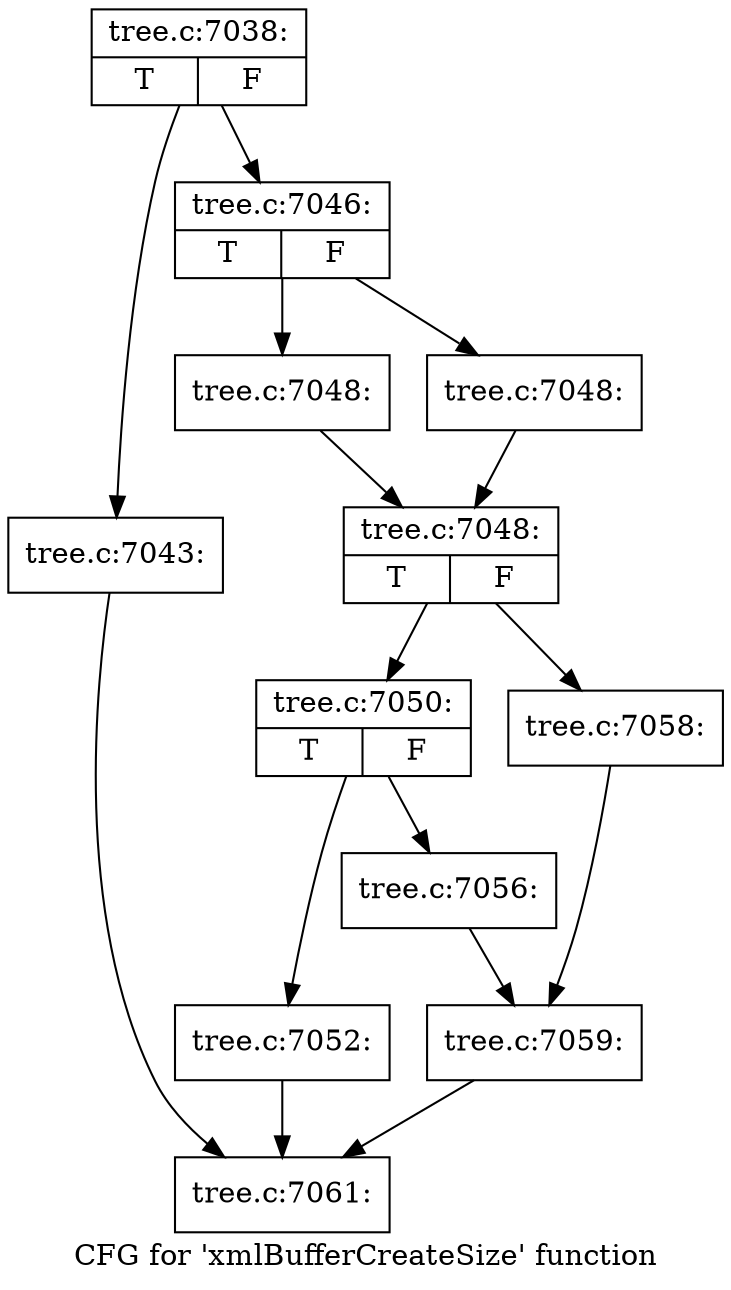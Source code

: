 digraph "CFG for 'xmlBufferCreateSize' function" {
	label="CFG for 'xmlBufferCreateSize' function";

	Node0x4664600 [shape=record,label="{tree.c:7038:|{<s0>T|<s1>F}}"];
	Node0x4664600 -> Node0x4668080;
	Node0x4664600 -> Node0x46680d0;
	Node0x4668080 [shape=record,label="{tree.c:7043:}"];
	Node0x4668080 -> Node0x4665470;
	Node0x46680d0 [shape=record,label="{tree.c:7046:|{<s0>T|<s1>F}}"];
	Node0x46680d0 -> Node0x4668c00;
	Node0x46680d0 -> Node0x4668c50;
	Node0x4668c00 [shape=record,label="{tree.c:7048:}"];
	Node0x4668c00 -> Node0x4668ca0;
	Node0x4668c50 [shape=record,label="{tree.c:7048:}"];
	Node0x4668c50 -> Node0x4668ca0;
	Node0x4668ca0 [shape=record,label="{tree.c:7048:|{<s0>T|<s1>F}}"];
	Node0x4668ca0 -> Node0x4669420;
	Node0x4668ca0 -> Node0x46694c0;
	Node0x4669420 [shape=record,label="{tree.c:7050:|{<s0>T|<s1>F}}"];
	Node0x4669420 -> Node0x4669f50;
	Node0x4669420 -> Node0x4669fa0;
	Node0x4669f50 [shape=record,label="{tree.c:7052:}"];
	Node0x4669f50 -> Node0x4665470;
	Node0x4669fa0 [shape=record,label="{tree.c:7056:}"];
	Node0x4669fa0 -> Node0x4669470;
	Node0x46694c0 [shape=record,label="{tree.c:7058:}"];
	Node0x46694c0 -> Node0x4669470;
	Node0x4669470 [shape=record,label="{tree.c:7059:}"];
	Node0x4669470 -> Node0x4665470;
	Node0x4665470 [shape=record,label="{tree.c:7061:}"];
}
